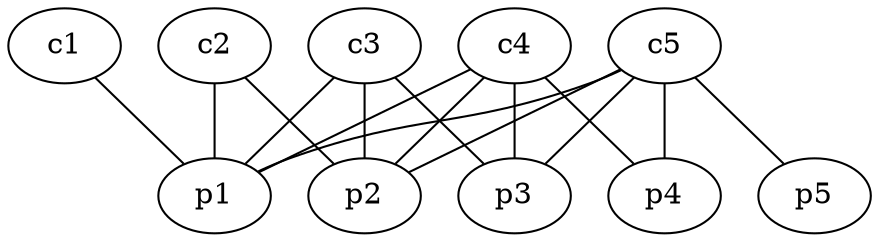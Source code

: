 graph kleber {
    c1 -- p1
    c2 -- p1
    c2 -- p2
    c3 -- p1
    c3 -- p2
    c3 -- p3
    c4 -- p1
    c4 -- p2
    c4 -- p3
    c4 -- p4
    c5 -- p1
    c5 -- p2
    c5 -- p3
    c5 -- p4
    c5 -- p5
}
